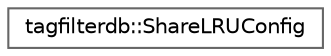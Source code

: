 digraph "Graphical Class Hierarchy"
{
 // LATEX_PDF_SIZE
  bgcolor="transparent";
  edge [fontname=Helvetica,fontsize=10,labelfontname=Helvetica,labelfontsize=10];
  node [fontname=Helvetica,fontsize=10,shape=box,height=0.2,width=0.4];
  rankdir="LR";
  Node0 [id="Node000000",label="tagfilterdb::ShareLRUConfig",height=0.2,width=0.4,color="grey40", fillcolor="white", style="filled",URL="$classtagfilterdb_1_1ShareLRUConfig.html",tooltip="A configuration class to hold constants related to the shared LRU cache."];
}
